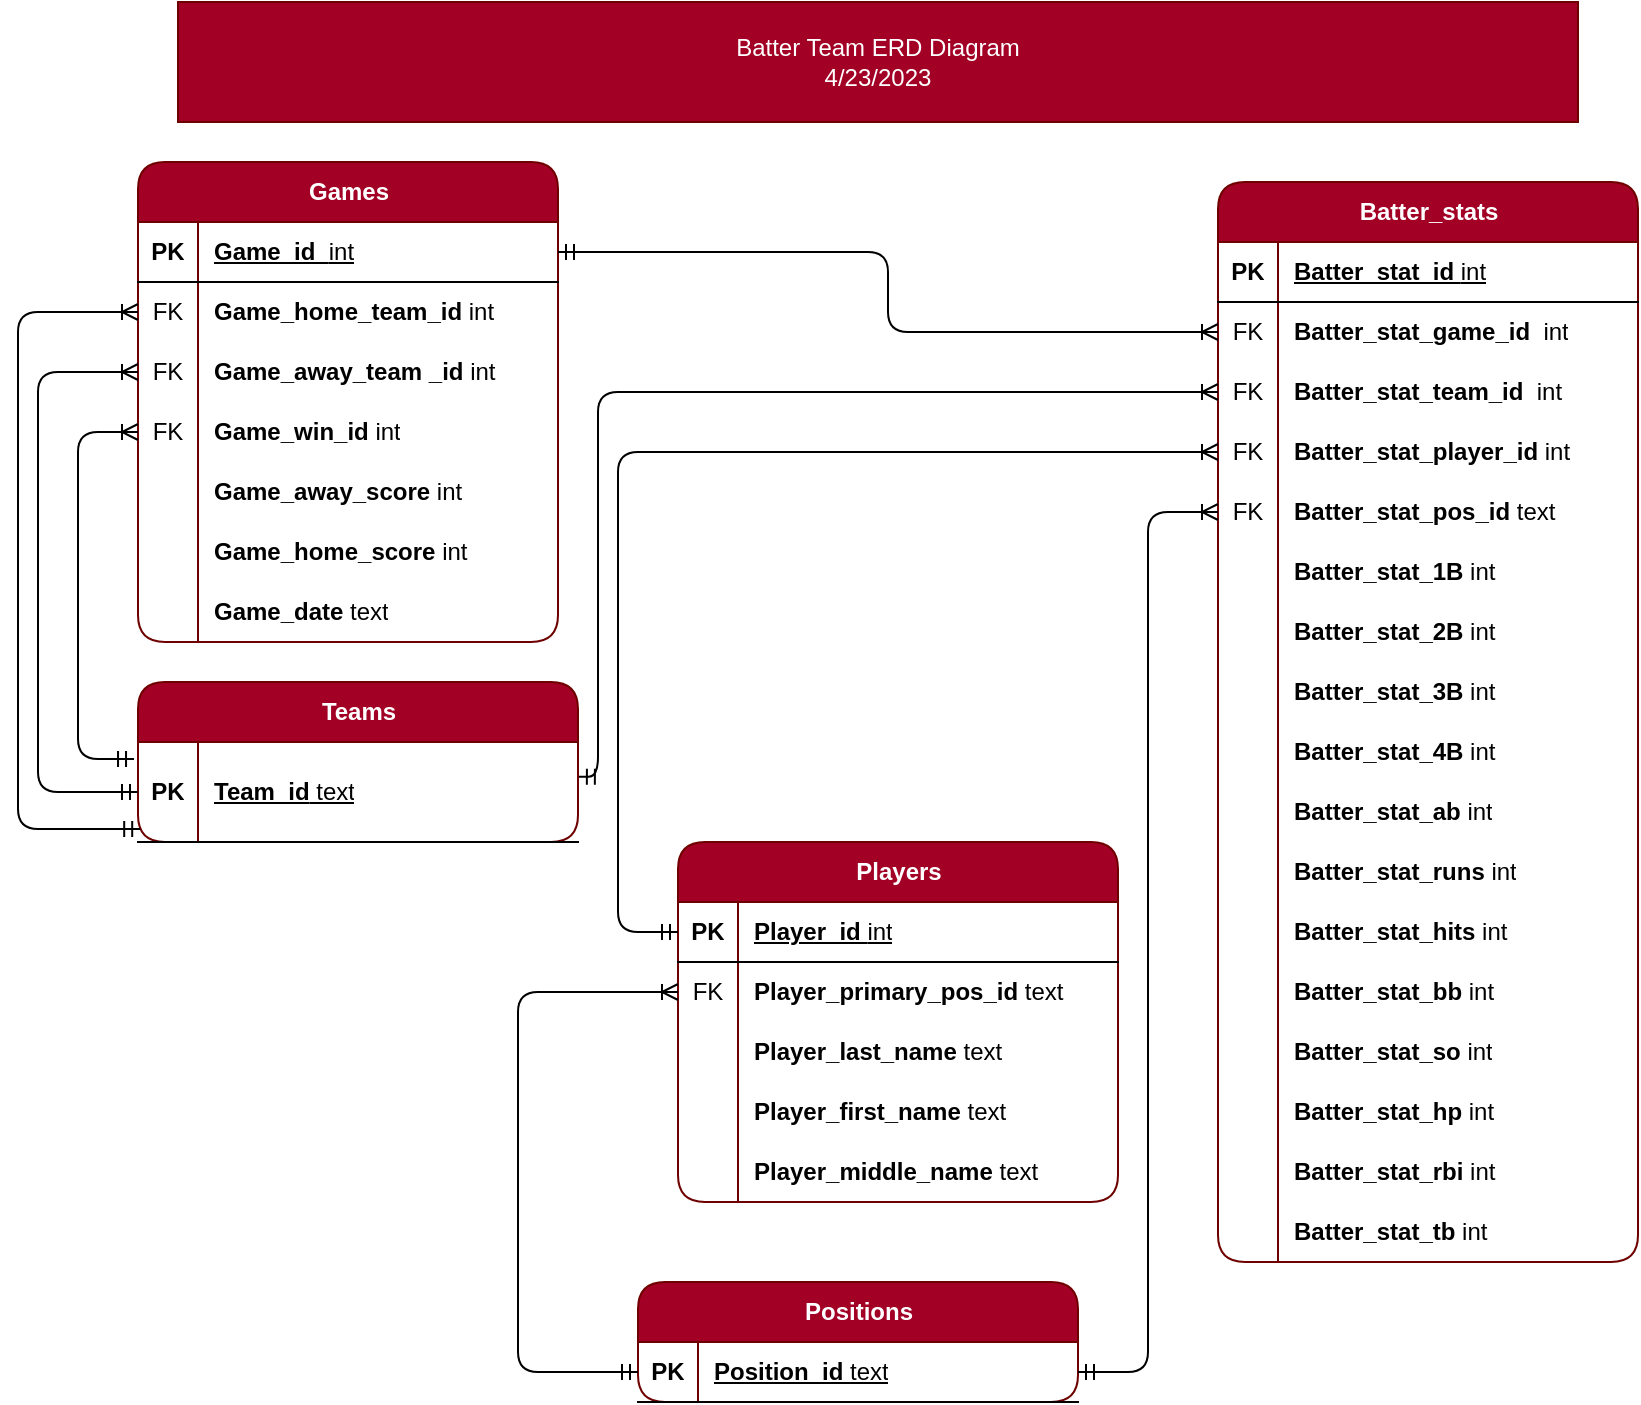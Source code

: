 <mxfile version="21.2.1" type="device">
  <diagram name="Page-1" id="YBetnNsZL2SkSEG6igmF">
    <mxGraphModel dx="2071" dy="636" grid="1" gridSize="10" guides="1" tooltips="1" connect="1" arrows="1" fold="1" page="1" pageScale="1" pageWidth="850" pageHeight="1100" math="0" shadow="0">
      <root>
        <mxCell id="0" />
        <mxCell id="1" parent="0" />
        <mxCell id="PNX1YTJU2XmcQjFtXDEF-1" value="Batter Team ERD Diagram&lt;br&gt;4/23/2023" style="rounded=0;whiteSpace=wrap;html=1;fillColor=#a20025;fontColor=#ffffff;strokeColor=#6F0000;" parent="1" vertex="1">
          <mxGeometry x="80" y="20" width="700" height="60" as="geometry" />
        </mxCell>
        <mxCell id="PNX1YTJU2XmcQjFtXDEF-2" value="Teams" style="shape=table;startSize=30;container=1;collapsible=1;childLayout=tableLayout;fixedRows=1;rowLines=0;fontStyle=1;align=center;resizeLast=1;html=1;rounded=1;fillColor=#a20025;fontColor=#ffffff;strokeColor=#6F0000;" parent="1" vertex="1">
          <mxGeometry x="60" y="360" width="220" height="80" as="geometry" />
        </mxCell>
        <mxCell id="PNX1YTJU2XmcQjFtXDEF-3" value="" style="shape=tableRow;horizontal=0;startSize=0;swimlaneHead=0;swimlaneBody=0;fillColor=none;collapsible=0;dropTarget=0;points=[[0,0.5],[1,0.5]];portConstraint=eastwest;top=0;left=0;right=0;bottom=1;" parent="PNX1YTJU2XmcQjFtXDEF-2" vertex="1">
          <mxGeometry y="30" width="220" height="50" as="geometry" />
        </mxCell>
        <mxCell id="PNX1YTJU2XmcQjFtXDEF-4" value="PK" style="shape=partialRectangle;connectable=0;fillColor=none;top=0;left=0;bottom=0;right=0;fontStyle=1;overflow=hidden;whiteSpace=wrap;html=1;" parent="PNX1YTJU2XmcQjFtXDEF-3" vertex="1">
          <mxGeometry width="30" height="50" as="geometry">
            <mxRectangle width="30" height="50" as="alternateBounds" />
          </mxGeometry>
        </mxCell>
        <mxCell id="PNX1YTJU2XmcQjFtXDEF-5" value="Team_id&lt;span style=&quot;font-weight: normal;&quot;&gt;&amp;nbsp;text&lt;/span&gt;" style="shape=partialRectangle;connectable=0;fillColor=none;top=0;left=0;bottom=0;right=0;align=left;spacingLeft=6;fontStyle=5;overflow=hidden;whiteSpace=wrap;html=1;" parent="PNX1YTJU2XmcQjFtXDEF-3" vertex="1">
          <mxGeometry x="30" width="190" height="50" as="geometry">
            <mxRectangle width="190" height="50" as="alternateBounds" />
          </mxGeometry>
        </mxCell>
        <mxCell id="PNX1YTJU2XmcQjFtXDEF-15" value="Players" style="shape=table;startSize=30;container=1;collapsible=1;childLayout=tableLayout;fixedRows=1;rowLines=0;fontStyle=1;align=center;resizeLast=1;html=1;rounded=1;fillColor=#a20025;fontColor=#ffffff;strokeColor=#6F0000;" parent="1" vertex="1">
          <mxGeometry x="330" y="440" width="220" height="180" as="geometry" />
        </mxCell>
        <mxCell id="PNX1YTJU2XmcQjFtXDEF-16" value="" style="shape=tableRow;horizontal=0;startSize=0;swimlaneHead=0;swimlaneBody=0;fillColor=none;collapsible=0;dropTarget=0;points=[[0,0.5],[1,0.5]];portConstraint=eastwest;top=0;left=0;right=0;bottom=1;" parent="PNX1YTJU2XmcQjFtXDEF-15" vertex="1">
          <mxGeometry y="30" width="220" height="30" as="geometry" />
        </mxCell>
        <mxCell id="PNX1YTJU2XmcQjFtXDEF-17" value="PK" style="shape=partialRectangle;connectable=0;fillColor=none;top=0;left=0;bottom=0;right=0;fontStyle=1;overflow=hidden;whiteSpace=wrap;html=1;" parent="PNX1YTJU2XmcQjFtXDEF-16" vertex="1">
          <mxGeometry width="30" height="30" as="geometry">
            <mxRectangle width="30" height="30" as="alternateBounds" />
          </mxGeometry>
        </mxCell>
        <mxCell id="PNX1YTJU2XmcQjFtXDEF-18" value="Player_id &lt;span style=&quot;font-weight: normal;&quot;&gt;int&lt;/span&gt;" style="shape=partialRectangle;connectable=0;fillColor=none;top=0;left=0;bottom=0;right=0;align=left;spacingLeft=6;fontStyle=5;overflow=hidden;whiteSpace=wrap;html=1;" parent="PNX1YTJU2XmcQjFtXDEF-16" vertex="1">
          <mxGeometry x="30" width="190" height="30" as="geometry">
            <mxRectangle width="190" height="30" as="alternateBounds" />
          </mxGeometry>
        </mxCell>
        <mxCell id="PNX1YTJU2XmcQjFtXDEF-41" value="" style="shape=tableRow;horizontal=0;startSize=0;swimlaneHead=0;swimlaneBody=0;fillColor=none;collapsible=0;dropTarget=0;points=[[0,0.5],[1,0.5]];portConstraint=eastwest;top=0;left=0;right=0;bottom=0;" parent="PNX1YTJU2XmcQjFtXDEF-15" vertex="1">
          <mxGeometry y="60" width="220" height="30" as="geometry" />
        </mxCell>
        <mxCell id="PNX1YTJU2XmcQjFtXDEF-42" value="FK" style="shape=partialRectangle;connectable=0;fillColor=none;top=0;left=0;bottom=0;right=0;editable=1;overflow=hidden;whiteSpace=wrap;html=1;" parent="PNX1YTJU2XmcQjFtXDEF-41" vertex="1">
          <mxGeometry width="30" height="30" as="geometry">
            <mxRectangle width="30" height="30" as="alternateBounds" />
          </mxGeometry>
        </mxCell>
        <mxCell id="PNX1YTJU2XmcQjFtXDEF-43" value="&lt;b style=&quot;border-color: var(--border-color);&quot;&gt;Player_primary_pos_id&amp;nbsp;&lt;/b&gt;text" style="shape=partialRectangle;connectable=0;fillColor=none;top=0;left=0;bottom=0;right=0;align=left;spacingLeft=6;overflow=hidden;whiteSpace=wrap;html=1;" parent="PNX1YTJU2XmcQjFtXDEF-41" vertex="1">
          <mxGeometry x="30" width="190" height="30" as="geometry">
            <mxRectangle width="190" height="30" as="alternateBounds" />
          </mxGeometry>
        </mxCell>
        <mxCell id="PNX1YTJU2XmcQjFtXDEF-22" value="" style="shape=tableRow;horizontal=0;startSize=0;swimlaneHead=0;swimlaneBody=0;fillColor=none;collapsible=0;dropTarget=0;points=[[0,0.5],[1,0.5]];portConstraint=eastwest;top=0;left=0;right=0;bottom=0;" parent="PNX1YTJU2XmcQjFtXDEF-15" vertex="1">
          <mxGeometry y="90" width="220" height="30" as="geometry" />
        </mxCell>
        <mxCell id="PNX1YTJU2XmcQjFtXDEF-23" value="" style="shape=partialRectangle;connectable=0;fillColor=none;top=0;left=0;bottom=0;right=0;editable=1;overflow=hidden;whiteSpace=wrap;html=1;" parent="PNX1YTJU2XmcQjFtXDEF-22" vertex="1">
          <mxGeometry width="30" height="30" as="geometry">
            <mxRectangle width="30" height="30" as="alternateBounds" />
          </mxGeometry>
        </mxCell>
        <mxCell id="PNX1YTJU2XmcQjFtXDEF-24" value="&lt;b&gt;Player_last_name &lt;/b&gt;text" style="shape=partialRectangle;connectable=0;fillColor=none;top=0;left=0;bottom=0;right=0;align=left;spacingLeft=6;overflow=hidden;whiteSpace=wrap;html=1;" parent="PNX1YTJU2XmcQjFtXDEF-22" vertex="1">
          <mxGeometry x="30" width="190" height="30" as="geometry">
            <mxRectangle width="190" height="30" as="alternateBounds" />
          </mxGeometry>
        </mxCell>
        <mxCell id="BbHgnoTqmsHuFv-Z0dQD-5" value="" style="shape=tableRow;horizontal=0;startSize=0;swimlaneHead=0;swimlaneBody=0;fillColor=none;collapsible=0;dropTarget=0;points=[[0,0.5],[1,0.5]];portConstraint=eastwest;top=0;left=0;right=0;bottom=0;" vertex="1" parent="PNX1YTJU2XmcQjFtXDEF-15">
          <mxGeometry y="120" width="220" height="30" as="geometry" />
        </mxCell>
        <mxCell id="BbHgnoTqmsHuFv-Z0dQD-6" value="" style="shape=partialRectangle;connectable=0;fillColor=none;top=0;left=0;bottom=0;right=0;editable=1;overflow=hidden;whiteSpace=wrap;html=1;" vertex="1" parent="BbHgnoTqmsHuFv-Z0dQD-5">
          <mxGeometry width="30" height="30" as="geometry">
            <mxRectangle width="30" height="30" as="alternateBounds" />
          </mxGeometry>
        </mxCell>
        <mxCell id="BbHgnoTqmsHuFv-Z0dQD-7" value="&lt;b&gt;Player_first_name&amp;nbsp;&lt;/b&gt;text" style="shape=partialRectangle;connectable=0;fillColor=none;top=0;left=0;bottom=0;right=0;align=left;spacingLeft=6;overflow=hidden;whiteSpace=wrap;html=1;" vertex="1" parent="BbHgnoTqmsHuFv-Z0dQD-5">
          <mxGeometry x="30" width="190" height="30" as="geometry">
            <mxRectangle width="190" height="30" as="alternateBounds" />
          </mxGeometry>
        </mxCell>
        <mxCell id="PNX1YTJU2XmcQjFtXDEF-25" value="" style="shape=tableRow;horizontal=0;startSize=0;swimlaneHead=0;swimlaneBody=0;fillColor=none;collapsible=0;dropTarget=0;points=[[0,0.5],[1,0.5]];portConstraint=eastwest;top=0;left=0;right=0;bottom=0;" parent="PNX1YTJU2XmcQjFtXDEF-15" vertex="1">
          <mxGeometry y="150" width="220" height="30" as="geometry" />
        </mxCell>
        <mxCell id="PNX1YTJU2XmcQjFtXDEF-26" value="" style="shape=partialRectangle;connectable=0;fillColor=none;top=0;left=0;bottom=0;right=0;editable=1;overflow=hidden;whiteSpace=wrap;html=1;" parent="PNX1YTJU2XmcQjFtXDEF-25" vertex="1">
          <mxGeometry width="30" height="30" as="geometry">
            <mxRectangle width="30" height="30" as="alternateBounds" />
          </mxGeometry>
        </mxCell>
        <mxCell id="PNX1YTJU2XmcQjFtXDEF-27" value="&lt;b&gt;Player_middle_name&amp;nbsp;&lt;/b&gt;text" style="shape=partialRectangle;connectable=0;fillColor=none;top=0;left=0;bottom=0;right=0;align=left;spacingLeft=6;overflow=hidden;whiteSpace=wrap;html=1;" parent="PNX1YTJU2XmcQjFtXDEF-25" vertex="1">
          <mxGeometry x="30" width="190" height="30" as="geometry">
            <mxRectangle width="190" height="30" as="alternateBounds" />
          </mxGeometry>
        </mxCell>
        <mxCell id="PNX1YTJU2XmcQjFtXDEF-28" value="Positions" style="shape=table;startSize=30;container=1;collapsible=1;childLayout=tableLayout;fixedRows=1;rowLines=0;fontStyle=1;align=center;resizeLast=1;html=1;fillColor=#a20025;fontColor=#ffffff;strokeColor=#6F0000;rounded=1;" parent="1" vertex="1">
          <mxGeometry x="310" y="660" width="220" height="60" as="geometry" />
        </mxCell>
        <mxCell id="PNX1YTJU2XmcQjFtXDEF-29" value="" style="shape=tableRow;horizontal=0;startSize=0;swimlaneHead=0;swimlaneBody=0;fillColor=none;collapsible=0;dropTarget=0;points=[[0,0.5],[1,0.5]];portConstraint=eastwest;top=0;left=0;right=0;bottom=1;" parent="PNX1YTJU2XmcQjFtXDEF-28" vertex="1">
          <mxGeometry y="30" width="220" height="30" as="geometry" />
        </mxCell>
        <mxCell id="PNX1YTJU2XmcQjFtXDEF-30" value="PK" style="shape=partialRectangle;connectable=0;fillColor=none;top=0;left=0;bottom=0;right=0;fontStyle=1;overflow=hidden;whiteSpace=wrap;html=1;" parent="PNX1YTJU2XmcQjFtXDEF-29" vertex="1">
          <mxGeometry width="30" height="30" as="geometry">
            <mxRectangle width="30" height="30" as="alternateBounds" />
          </mxGeometry>
        </mxCell>
        <mxCell id="PNX1YTJU2XmcQjFtXDEF-31" value="Position_id &lt;span style=&quot;font-weight: 400;&quot;&gt;text&lt;/span&gt;" style="shape=partialRectangle;connectable=0;fillColor=none;top=0;left=0;bottom=0;right=0;align=left;spacingLeft=6;fontStyle=5;overflow=hidden;whiteSpace=wrap;html=1;" parent="PNX1YTJU2XmcQjFtXDEF-29" vertex="1">
          <mxGeometry x="30" width="190" height="30" as="geometry">
            <mxRectangle width="190" height="30" as="alternateBounds" />
          </mxGeometry>
        </mxCell>
        <mxCell id="PNX1YTJU2XmcQjFtXDEF-45" value="" style="edgeStyle=orthogonalEdgeStyle;fontSize=12;html=1;endArrow=ERoneToMany;startArrow=ERmandOne;rounded=1;exitX=0;exitY=0.5;exitDx=0;exitDy=0;entryX=0;entryY=0.5;entryDx=0;entryDy=0;" parent="1" source="PNX1YTJU2XmcQjFtXDEF-29" target="PNX1YTJU2XmcQjFtXDEF-41" edge="1">
          <mxGeometry width="100" height="100" relative="1" as="geometry">
            <mxPoint x="360" y="290" as="sourcePoint" />
            <mxPoint x="460" y="190" as="targetPoint" />
            <Array as="points">
              <mxPoint x="250" y="705" />
              <mxPoint x="250" y="515" />
            </Array>
          </mxGeometry>
        </mxCell>
        <mxCell id="PNX1YTJU2XmcQjFtXDEF-46" value="Games" style="shape=table;startSize=30;container=1;collapsible=1;childLayout=tableLayout;fixedRows=1;rowLines=0;fontStyle=1;align=center;resizeLast=1;html=1;rounded=1;fillColor=#a20025;fontColor=#ffffff;strokeColor=#6F0000;" parent="1" vertex="1">
          <mxGeometry x="60" y="100" width="210" height="240" as="geometry" />
        </mxCell>
        <mxCell id="PNX1YTJU2XmcQjFtXDEF-47" value="" style="shape=tableRow;horizontal=0;startSize=0;swimlaneHead=0;swimlaneBody=0;fillColor=none;collapsible=0;dropTarget=0;points=[[0,0.5],[1,0.5]];portConstraint=eastwest;top=0;left=0;right=0;bottom=1;" parent="PNX1YTJU2XmcQjFtXDEF-46" vertex="1">
          <mxGeometry y="30" width="210" height="30" as="geometry" />
        </mxCell>
        <mxCell id="PNX1YTJU2XmcQjFtXDEF-48" value="PK" style="shape=partialRectangle;connectable=0;fillColor=none;top=0;left=0;bottom=0;right=0;fontStyle=1;overflow=hidden;whiteSpace=wrap;html=1;" parent="PNX1YTJU2XmcQjFtXDEF-47" vertex="1">
          <mxGeometry width="30" height="30" as="geometry">
            <mxRectangle width="30" height="30" as="alternateBounds" />
          </mxGeometry>
        </mxCell>
        <mxCell id="PNX1YTJU2XmcQjFtXDEF-49" value="Game_id&amp;nbsp; &lt;span style=&quot;font-weight: normal;&quot;&gt;int&lt;/span&gt;" style="shape=partialRectangle;connectable=0;fillColor=none;top=0;left=0;bottom=0;right=0;align=left;spacingLeft=6;fontStyle=5;overflow=hidden;whiteSpace=wrap;html=1;" parent="PNX1YTJU2XmcQjFtXDEF-47" vertex="1">
          <mxGeometry x="30" width="180" height="30" as="geometry">
            <mxRectangle width="180" height="30" as="alternateBounds" />
          </mxGeometry>
        </mxCell>
        <mxCell id="PNX1YTJU2XmcQjFtXDEF-53" value="" style="shape=tableRow;horizontal=0;startSize=0;swimlaneHead=0;swimlaneBody=0;fillColor=none;collapsible=0;dropTarget=0;points=[[0,0.5],[1,0.5]];portConstraint=eastwest;top=0;left=0;right=0;bottom=0;" parent="PNX1YTJU2XmcQjFtXDEF-46" vertex="1">
          <mxGeometry y="60" width="210" height="30" as="geometry" />
        </mxCell>
        <mxCell id="PNX1YTJU2XmcQjFtXDEF-54" value="FK" style="shape=partialRectangle;connectable=0;fillColor=none;top=0;left=0;bottom=0;right=0;editable=1;overflow=hidden;whiteSpace=wrap;html=1;" parent="PNX1YTJU2XmcQjFtXDEF-53" vertex="1">
          <mxGeometry width="30" height="30" as="geometry">
            <mxRectangle width="30" height="30" as="alternateBounds" />
          </mxGeometry>
        </mxCell>
        <mxCell id="PNX1YTJU2XmcQjFtXDEF-55" value="&lt;b style=&quot;border-color: var(--border-color);&quot;&gt;Game_home_team_id &lt;/b&gt;&lt;span style=&quot;border-color: var(--border-color);&quot;&gt;int&lt;/span&gt;" style="shape=partialRectangle;connectable=0;fillColor=none;top=0;left=0;bottom=0;right=0;align=left;spacingLeft=6;overflow=hidden;whiteSpace=wrap;html=1;" parent="PNX1YTJU2XmcQjFtXDEF-53" vertex="1">
          <mxGeometry x="30" width="180" height="30" as="geometry">
            <mxRectangle width="180" height="30" as="alternateBounds" />
          </mxGeometry>
        </mxCell>
        <mxCell id="PNX1YTJU2XmcQjFtXDEF-56" value="" style="shape=tableRow;horizontal=0;startSize=0;swimlaneHead=0;swimlaneBody=0;fillColor=none;collapsible=0;dropTarget=0;points=[[0,0.5],[1,0.5]];portConstraint=eastwest;top=0;left=0;right=0;bottom=0;" parent="PNX1YTJU2XmcQjFtXDEF-46" vertex="1">
          <mxGeometry y="90" width="210" height="30" as="geometry" />
        </mxCell>
        <mxCell id="PNX1YTJU2XmcQjFtXDEF-57" value="FK" style="shape=partialRectangle;connectable=0;fillColor=none;top=0;left=0;bottom=0;right=0;editable=1;overflow=hidden;whiteSpace=wrap;html=1;" parent="PNX1YTJU2XmcQjFtXDEF-56" vertex="1">
          <mxGeometry width="30" height="30" as="geometry">
            <mxRectangle width="30" height="30" as="alternateBounds" />
          </mxGeometry>
        </mxCell>
        <mxCell id="PNX1YTJU2XmcQjFtXDEF-58" value="&lt;b style=&quot;border-color: var(--border-color);&quot;&gt;Game_away_team _id &lt;/b&gt;&lt;span style=&quot;border-color: var(--border-color);&quot;&gt;int&lt;/span&gt;" style="shape=partialRectangle;connectable=0;fillColor=none;top=0;left=0;bottom=0;right=0;align=left;spacingLeft=6;overflow=hidden;whiteSpace=wrap;html=1;" parent="PNX1YTJU2XmcQjFtXDEF-56" vertex="1">
          <mxGeometry x="30" width="180" height="30" as="geometry">
            <mxRectangle width="180" height="30" as="alternateBounds" />
          </mxGeometry>
        </mxCell>
        <mxCell id="PNX1YTJU2XmcQjFtXDEF-59" value="" style="shape=tableRow;horizontal=0;startSize=0;swimlaneHead=0;swimlaneBody=0;fillColor=none;collapsible=0;dropTarget=0;points=[[0,0.5],[1,0.5]];portConstraint=eastwest;top=0;left=0;right=0;bottom=0;" parent="PNX1YTJU2XmcQjFtXDEF-46" vertex="1">
          <mxGeometry y="120" width="210" height="30" as="geometry" />
        </mxCell>
        <mxCell id="PNX1YTJU2XmcQjFtXDEF-60" value="FK" style="shape=partialRectangle;connectable=0;fillColor=none;top=0;left=0;bottom=0;right=0;editable=1;overflow=hidden;whiteSpace=wrap;html=1;" parent="PNX1YTJU2XmcQjFtXDEF-59" vertex="1">
          <mxGeometry width="30" height="30" as="geometry">
            <mxRectangle width="30" height="30" as="alternateBounds" />
          </mxGeometry>
        </mxCell>
        <mxCell id="PNX1YTJU2XmcQjFtXDEF-61" value="&lt;b&gt;Game_win_id &lt;/b&gt;int" style="shape=partialRectangle;connectable=0;fillColor=none;top=0;left=0;bottom=0;right=0;align=left;spacingLeft=6;overflow=hidden;whiteSpace=wrap;html=1;" parent="PNX1YTJU2XmcQjFtXDEF-59" vertex="1">
          <mxGeometry x="30" width="180" height="30" as="geometry">
            <mxRectangle width="180" height="30" as="alternateBounds" />
          </mxGeometry>
        </mxCell>
        <mxCell id="PNX1YTJU2XmcQjFtXDEF-62" value="" style="shape=tableRow;horizontal=0;startSize=0;swimlaneHead=0;swimlaneBody=0;fillColor=none;collapsible=0;dropTarget=0;points=[[0,0.5],[1,0.5]];portConstraint=eastwest;top=0;left=0;right=0;bottom=0;" parent="PNX1YTJU2XmcQjFtXDEF-46" vertex="1">
          <mxGeometry y="150" width="210" height="30" as="geometry" />
        </mxCell>
        <mxCell id="PNX1YTJU2XmcQjFtXDEF-63" value="" style="shape=partialRectangle;connectable=0;fillColor=none;top=0;left=0;bottom=0;right=0;editable=1;overflow=hidden;whiteSpace=wrap;html=1;" parent="PNX1YTJU2XmcQjFtXDEF-62" vertex="1">
          <mxGeometry width="30" height="30" as="geometry">
            <mxRectangle width="30" height="30" as="alternateBounds" />
          </mxGeometry>
        </mxCell>
        <mxCell id="PNX1YTJU2XmcQjFtXDEF-64" value="&lt;b style=&quot;border-color: var(--border-color);&quot;&gt;Game_away_score&amp;nbsp;&lt;/b&gt;&lt;span style=&quot;border-color: var(--border-color);&quot;&gt;int&lt;/span&gt;" style="shape=partialRectangle;connectable=0;fillColor=none;top=0;left=0;bottom=0;right=0;align=left;spacingLeft=6;overflow=hidden;whiteSpace=wrap;html=1;" parent="PNX1YTJU2XmcQjFtXDEF-62" vertex="1">
          <mxGeometry x="30" width="180" height="30" as="geometry">
            <mxRectangle width="180" height="30" as="alternateBounds" />
          </mxGeometry>
        </mxCell>
        <mxCell id="PNX1YTJU2XmcQjFtXDEF-65" value="" style="shape=tableRow;horizontal=0;startSize=0;swimlaneHead=0;swimlaneBody=0;fillColor=none;collapsible=0;dropTarget=0;points=[[0,0.5],[1,0.5]];portConstraint=eastwest;top=0;left=0;right=0;bottom=0;" parent="PNX1YTJU2XmcQjFtXDEF-46" vertex="1">
          <mxGeometry y="180" width="210" height="30" as="geometry" />
        </mxCell>
        <mxCell id="PNX1YTJU2XmcQjFtXDEF-66" value="" style="shape=partialRectangle;connectable=0;fillColor=none;top=0;left=0;bottom=0;right=0;editable=1;overflow=hidden;whiteSpace=wrap;html=1;" parent="PNX1YTJU2XmcQjFtXDEF-65" vertex="1">
          <mxGeometry width="30" height="30" as="geometry">
            <mxRectangle width="30" height="30" as="alternateBounds" />
          </mxGeometry>
        </mxCell>
        <mxCell id="PNX1YTJU2XmcQjFtXDEF-67" value="&lt;b style=&quot;border-color: var(--border-color);&quot;&gt;Game_home_score&amp;nbsp;&lt;/b&gt;&lt;span style=&quot;border-color: var(--border-color);&quot;&gt;int&lt;/span&gt;" style="shape=partialRectangle;connectable=0;fillColor=none;top=0;left=0;bottom=0;right=0;align=left;spacingLeft=6;overflow=hidden;whiteSpace=wrap;html=1;" parent="PNX1YTJU2XmcQjFtXDEF-65" vertex="1">
          <mxGeometry x="30" width="180" height="30" as="geometry">
            <mxRectangle width="180" height="30" as="alternateBounds" />
          </mxGeometry>
        </mxCell>
        <mxCell id="PNX1YTJU2XmcQjFtXDEF-68" value="" style="shape=tableRow;horizontal=0;startSize=0;swimlaneHead=0;swimlaneBody=0;fillColor=none;collapsible=0;dropTarget=0;points=[[0,0.5],[1,0.5]];portConstraint=eastwest;top=0;left=0;right=0;bottom=0;" parent="PNX1YTJU2XmcQjFtXDEF-46" vertex="1">
          <mxGeometry y="210" width="210" height="30" as="geometry" />
        </mxCell>
        <mxCell id="PNX1YTJU2XmcQjFtXDEF-69" value="" style="shape=partialRectangle;connectable=0;fillColor=none;top=0;left=0;bottom=0;right=0;editable=1;overflow=hidden;whiteSpace=wrap;html=1;" parent="PNX1YTJU2XmcQjFtXDEF-68" vertex="1">
          <mxGeometry width="30" height="30" as="geometry">
            <mxRectangle width="30" height="30" as="alternateBounds" />
          </mxGeometry>
        </mxCell>
        <mxCell id="PNX1YTJU2XmcQjFtXDEF-70" value="&lt;b style=&quot;border-color: var(--border-color);&quot;&gt;Game_date &lt;/b&gt;&lt;span style=&quot;border-color: var(--border-color);&quot;&gt;text&lt;/span&gt;" style="shape=partialRectangle;connectable=0;fillColor=none;top=0;left=0;bottom=0;right=0;align=left;spacingLeft=6;overflow=hidden;whiteSpace=wrap;html=1;" parent="PNX1YTJU2XmcQjFtXDEF-68" vertex="1">
          <mxGeometry x="30" width="180" height="30" as="geometry">
            <mxRectangle width="180" height="30" as="alternateBounds" />
          </mxGeometry>
        </mxCell>
        <mxCell id="PNX1YTJU2XmcQjFtXDEF-71" value="" style="edgeStyle=elbowEdgeStyle;fontSize=12;html=1;endArrow=ERoneToMany;startArrow=ERmandOne;rounded=1;exitX=0.005;exitY=0.87;exitDx=0;exitDy=0;exitPerimeter=0;entryX=0;entryY=0.5;entryDx=0;entryDy=0;" parent="1" source="PNX1YTJU2XmcQjFtXDEF-3" target="PNX1YTJU2XmcQjFtXDEF-53" edge="1">
          <mxGeometry width="100" height="100" relative="1" as="geometry">
            <mxPoint x="360" y="290" as="sourcePoint" />
            <mxPoint x="460" y="190" as="targetPoint" />
            <Array as="points">
              <mxPoint y="290" />
            </Array>
          </mxGeometry>
        </mxCell>
        <mxCell id="PNX1YTJU2XmcQjFtXDEF-73" value="" style="edgeStyle=orthogonalEdgeStyle;fontSize=12;html=1;endArrow=ERoneToMany;startArrow=ERmandOne;rounded=1;exitX=0;exitY=0.5;exitDx=0;exitDy=0;entryX=0;entryY=0.5;entryDx=0;entryDy=0;" parent="1" source="PNX1YTJU2XmcQjFtXDEF-3" target="PNX1YTJU2XmcQjFtXDEF-56" edge="1">
          <mxGeometry width="100" height="100" relative="1" as="geometry">
            <mxPoint x="220" y="390" as="sourcePoint" />
            <mxPoint x="320" y="290" as="targetPoint" />
            <Array as="points">
              <mxPoint x="10" y="415" />
              <mxPoint x="10" y="205" />
            </Array>
          </mxGeometry>
        </mxCell>
        <mxCell id="PNX1YTJU2XmcQjFtXDEF-74" value="" style="edgeStyle=orthogonalEdgeStyle;fontSize=12;html=1;endArrow=ERoneToMany;startArrow=ERmandOne;rounded=1;exitX=-0.009;exitY=0.17;exitDx=0;exitDy=0;exitPerimeter=0;entryX=0;entryY=0.5;entryDx=0;entryDy=0;" parent="1" source="PNX1YTJU2XmcQjFtXDEF-3" target="PNX1YTJU2XmcQjFtXDEF-59" edge="1">
          <mxGeometry width="100" height="100" relative="1" as="geometry">
            <mxPoint x="220" y="290" as="sourcePoint" />
            <mxPoint x="320" y="190" as="targetPoint" />
            <Array as="points">
              <mxPoint x="30" y="399" />
              <mxPoint x="30" y="235" />
            </Array>
          </mxGeometry>
        </mxCell>
        <mxCell id="PNX1YTJU2XmcQjFtXDEF-75" value="Batter_stats" style="shape=table;startSize=30;container=1;collapsible=1;childLayout=tableLayout;fixedRows=1;rowLines=0;fontStyle=1;align=center;resizeLast=1;html=1;rounded=1;fillColor=#a20025;fontColor=#ffffff;strokeColor=#6F0000;" parent="1" vertex="1">
          <mxGeometry x="600" y="110" width="210" height="540" as="geometry" />
        </mxCell>
        <mxCell id="PNX1YTJU2XmcQjFtXDEF-76" value="" style="shape=tableRow;horizontal=0;startSize=0;swimlaneHead=0;swimlaneBody=0;fillColor=none;collapsible=0;dropTarget=0;points=[[0,0.5],[1,0.5]];portConstraint=eastwest;top=0;left=0;right=0;bottom=1;" parent="PNX1YTJU2XmcQjFtXDEF-75" vertex="1">
          <mxGeometry y="30" width="210" height="30" as="geometry" />
        </mxCell>
        <mxCell id="PNX1YTJU2XmcQjFtXDEF-77" value="PK" style="shape=partialRectangle;connectable=0;fillColor=none;top=0;left=0;bottom=0;right=0;fontStyle=1;overflow=hidden;whiteSpace=wrap;html=1;" parent="PNX1YTJU2XmcQjFtXDEF-76" vertex="1">
          <mxGeometry width="30" height="30" as="geometry">
            <mxRectangle width="30" height="30" as="alternateBounds" />
          </mxGeometry>
        </mxCell>
        <mxCell id="PNX1YTJU2XmcQjFtXDEF-78" value="Batter_stat_id &lt;span style=&quot;font-weight: normal;&quot;&gt;int&lt;/span&gt;" style="shape=partialRectangle;connectable=0;fillColor=none;top=0;left=0;bottom=0;right=0;align=left;spacingLeft=6;fontStyle=5;overflow=hidden;whiteSpace=wrap;html=1;" parent="PNX1YTJU2XmcQjFtXDEF-76" vertex="1">
          <mxGeometry x="30" width="180" height="30" as="geometry">
            <mxRectangle width="180" height="30" as="alternateBounds" />
          </mxGeometry>
        </mxCell>
        <mxCell id="PNX1YTJU2XmcQjFtXDEF-79" value="" style="shape=tableRow;horizontal=0;startSize=0;swimlaneHead=0;swimlaneBody=0;fillColor=none;collapsible=0;dropTarget=0;points=[[0,0.5],[1,0.5]];portConstraint=eastwest;top=0;left=0;right=0;bottom=0;" parent="PNX1YTJU2XmcQjFtXDEF-75" vertex="1">
          <mxGeometry y="60" width="210" height="30" as="geometry" />
        </mxCell>
        <mxCell id="PNX1YTJU2XmcQjFtXDEF-80" value="FK" style="shape=partialRectangle;connectable=0;fillColor=none;top=0;left=0;bottom=0;right=0;editable=1;overflow=hidden;whiteSpace=wrap;html=1;" parent="PNX1YTJU2XmcQjFtXDEF-79" vertex="1">
          <mxGeometry width="30" height="30" as="geometry">
            <mxRectangle width="30" height="30" as="alternateBounds" />
          </mxGeometry>
        </mxCell>
        <mxCell id="PNX1YTJU2XmcQjFtXDEF-81" value="&lt;b&gt;Batter_stat_game_id&amp;nbsp; &lt;/b&gt;int" style="shape=partialRectangle;connectable=0;fillColor=none;top=0;left=0;bottom=0;right=0;align=left;spacingLeft=6;overflow=hidden;whiteSpace=wrap;html=1;" parent="PNX1YTJU2XmcQjFtXDEF-79" vertex="1">
          <mxGeometry x="30" width="180" height="30" as="geometry">
            <mxRectangle width="180" height="30" as="alternateBounds" />
          </mxGeometry>
        </mxCell>
        <mxCell id="BbHgnoTqmsHuFv-Z0dQD-1" value="" style="shape=tableRow;horizontal=0;startSize=0;swimlaneHead=0;swimlaneBody=0;fillColor=none;collapsible=0;dropTarget=0;points=[[0,0.5],[1,0.5]];portConstraint=eastwest;top=0;left=0;right=0;bottom=0;" vertex="1" parent="PNX1YTJU2XmcQjFtXDEF-75">
          <mxGeometry y="90" width="210" height="30" as="geometry" />
        </mxCell>
        <mxCell id="BbHgnoTqmsHuFv-Z0dQD-2" value="FK" style="shape=partialRectangle;connectable=0;fillColor=none;top=0;left=0;bottom=0;right=0;editable=1;overflow=hidden;whiteSpace=wrap;html=1;" vertex="1" parent="BbHgnoTqmsHuFv-Z0dQD-1">
          <mxGeometry width="30" height="30" as="geometry">
            <mxRectangle width="30" height="30" as="alternateBounds" />
          </mxGeometry>
        </mxCell>
        <mxCell id="BbHgnoTqmsHuFv-Z0dQD-3" value="&lt;b&gt;Batter_stat_team_id&amp;nbsp; &lt;/b&gt;int" style="shape=partialRectangle;connectable=0;fillColor=none;top=0;left=0;bottom=0;right=0;align=left;spacingLeft=6;overflow=hidden;whiteSpace=wrap;html=1;" vertex="1" parent="BbHgnoTqmsHuFv-Z0dQD-1">
          <mxGeometry x="30" width="180" height="30" as="geometry">
            <mxRectangle width="180" height="30" as="alternateBounds" />
          </mxGeometry>
        </mxCell>
        <mxCell id="PNX1YTJU2XmcQjFtXDEF-97" value="" style="shape=tableRow;horizontal=0;startSize=0;swimlaneHead=0;swimlaneBody=0;fillColor=none;collapsible=0;dropTarget=0;points=[[0,0.5],[1,0.5]];portConstraint=eastwest;top=0;left=0;right=0;bottom=0;" parent="PNX1YTJU2XmcQjFtXDEF-75" vertex="1">
          <mxGeometry y="120" width="210" height="30" as="geometry" />
        </mxCell>
        <mxCell id="PNX1YTJU2XmcQjFtXDEF-98" value="FK" style="shape=partialRectangle;connectable=0;fillColor=none;top=0;left=0;bottom=0;right=0;editable=1;overflow=hidden;whiteSpace=wrap;html=1;align=center;" parent="PNX1YTJU2XmcQjFtXDEF-97" vertex="1">
          <mxGeometry width="30" height="30" as="geometry">
            <mxRectangle width="30" height="30" as="alternateBounds" />
          </mxGeometry>
        </mxCell>
        <mxCell id="PNX1YTJU2XmcQjFtXDEF-99" value="&lt;b style=&quot;border-color: var(--border-color);&quot;&gt;Batter_stat_player_id &lt;/b&gt;&lt;span style=&quot;border-color: var(--border-color);&quot;&gt;int&lt;/span&gt;" style="shape=partialRectangle;connectable=0;fillColor=none;top=0;left=0;bottom=0;right=0;align=left;spacingLeft=6;overflow=hidden;whiteSpace=wrap;html=1;" parent="PNX1YTJU2XmcQjFtXDEF-97" vertex="1">
          <mxGeometry x="30" width="180" height="30" as="geometry">
            <mxRectangle width="180" height="30" as="alternateBounds" />
          </mxGeometry>
        </mxCell>
        <mxCell id="PNX1YTJU2XmcQjFtXDEF-82" value="" style="shape=tableRow;horizontal=0;startSize=0;swimlaneHead=0;swimlaneBody=0;fillColor=none;collapsible=0;dropTarget=0;points=[[0,0.5],[1,0.5]];portConstraint=eastwest;top=0;left=0;right=0;bottom=0;" parent="PNX1YTJU2XmcQjFtXDEF-75" vertex="1">
          <mxGeometry y="150" width="210" height="30" as="geometry" />
        </mxCell>
        <mxCell id="PNX1YTJU2XmcQjFtXDEF-83" value="FK" style="shape=partialRectangle;connectable=0;fillColor=none;top=0;left=0;bottom=0;right=0;editable=1;overflow=hidden;whiteSpace=wrap;html=1;align=center;" parent="PNX1YTJU2XmcQjFtXDEF-82" vertex="1">
          <mxGeometry width="30" height="30" as="geometry">
            <mxRectangle width="30" height="30" as="alternateBounds" />
          </mxGeometry>
        </mxCell>
        <mxCell id="PNX1YTJU2XmcQjFtXDEF-84" value="&lt;b style=&quot;border-color: var(--border-color);&quot;&gt;Batter_stat_pos_id &lt;/b&gt;&lt;span style=&quot;border-color: var(--border-color);&quot;&gt;text&lt;/span&gt;" style="shape=partialRectangle;connectable=0;fillColor=none;top=0;left=0;bottom=0;right=0;align=left;spacingLeft=6;overflow=hidden;whiteSpace=wrap;html=1;" parent="PNX1YTJU2XmcQjFtXDEF-82" vertex="1">
          <mxGeometry x="30" width="180" height="30" as="geometry">
            <mxRectangle width="180" height="30" as="alternateBounds" />
          </mxGeometry>
        </mxCell>
        <mxCell id="PNX1YTJU2XmcQjFtXDEF-88" value="" style="shape=tableRow;horizontal=0;startSize=0;swimlaneHead=0;swimlaneBody=0;fillColor=none;collapsible=0;dropTarget=0;points=[[0,0.5],[1,0.5]];portConstraint=eastwest;top=0;left=0;right=0;bottom=0;" parent="PNX1YTJU2XmcQjFtXDEF-75" vertex="1">
          <mxGeometry y="180" width="210" height="30" as="geometry" />
        </mxCell>
        <mxCell id="PNX1YTJU2XmcQjFtXDEF-89" value="" style="shape=partialRectangle;connectable=0;fillColor=none;top=0;left=0;bottom=0;right=0;editable=1;overflow=hidden;whiteSpace=wrap;html=1;" parent="PNX1YTJU2XmcQjFtXDEF-88" vertex="1">
          <mxGeometry width="30" height="30" as="geometry">
            <mxRectangle width="30" height="30" as="alternateBounds" />
          </mxGeometry>
        </mxCell>
        <mxCell id="PNX1YTJU2XmcQjFtXDEF-90" value="&lt;b style=&quot;border-color: var(--border-color);&quot;&gt;Batter_stat_1B&amp;nbsp;&lt;/b&gt;&lt;span style=&quot;border-color: var(--border-color);&quot;&gt;int&lt;/span&gt;" style="shape=partialRectangle;connectable=0;fillColor=none;top=0;left=0;bottom=0;right=0;align=left;spacingLeft=6;overflow=hidden;whiteSpace=wrap;html=1;" parent="PNX1YTJU2XmcQjFtXDEF-88" vertex="1">
          <mxGeometry x="30" width="180" height="30" as="geometry">
            <mxRectangle width="180" height="30" as="alternateBounds" />
          </mxGeometry>
        </mxCell>
        <mxCell id="PNX1YTJU2XmcQjFtXDEF-91" value="" style="shape=tableRow;horizontal=0;startSize=0;swimlaneHead=0;swimlaneBody=0;fillColor=none;collapsible=0;dropTarget=0;points=[[0,0.5],[1,0.5]];portConstraint=eastwest;top=0;left=0;right=0;bottom=0;" parent="PNX1YTJU2XmcQjFtXDEF-75" vertex="1">
          <mxGeometry y="210" width="210" height="30" as="geometry" />
        </mxCell>
        <mxCell id="PNX1YTJU2XmcQjFtXDEF-92" value="" style="shape=partialRectangle;connectable=0;fillColor=none;top=0;left=0;bottom=0;right=0;editable=1;overflow=hidden;whiteSpace=wrap;html=1;" parent="PNX1YTJU2XmcQjFtXDEF-91" vertex="1">
          <mxGeometry width="30" height="30" as="geometry">
            <mxRectangle width="30" height="30" as="alternateBounds" />
          </mxGeometry>
        </mxCell>
        <mxCell id="PNX1YTJU2XmcQjFtXDEF-93" value="&lt;b style=&quot;border-color: var(--border-color);&quot;&gt;Batter_stat_2B &lt;/b&gt;&lt;span style=&quot;border-color: var(--border-color);&quot;&gt;int&lt;/span&gt;" style="shape=partialRectangle;connectable=0;fillColor=none;top=0;left=0;bottom=0;right=0;align=left;spacingLeft=6;overflow=hidden;whiteSpace=wrap;html=1;" parent="PNX1YTJU2XmcQjFtXDEF-91" vertex="1">
          <mxGeometry x="30" width="180" height="30" as="geometry">
            <mxRectangle width="180" height="30" as="alternateBounds" />
          </mxGeometry>
        </mxCell>
        <mxCell id="PNX1YTJU2XmcQjFtXDEF-94" value="" style="shape=tableRow;horizontal=0;startSize=0;swimlaneHead=0;swimlaneBody=0;fillColor=none;collapsible=0;dropTarget=0;points=[[0,0.5],[1,0.5]];portConstraint=eastwest;top=0;left=0;right=0;bottom=0;" parent="PNX1YTJU2XmcQjFtXDEF-75" vertex="1">
          <mxGeometry y="240" width="210" height="30" as="geometry" />
        </mxCell>
        <mxCell id="PNX1YTJU2XmcQjFtXDEF-95" value="" style="shape=partialRectangle;connectable=0;fillColor=none;top=0;left=0;bottom=0;right=0;editable=1;overflow=hidden;whiteSpace=wrap;html=1;" parent="PNX1YTJU2XmcQjFtXDEF-94" vertex="1">
          <mxGeometry width="30" height="30" as="geometry">
            <mxRectangle width="30" height="30" as="alternateBounds" />
          </mxGeometry>
        </mxCell>
        <mxCell id="PNX1YTJU2XmcQjFtXDEF-96" value="&lt;b style=&quot;border-color: var(--border-color);&quot;&gt;Batter_stat_3B &lt;/b&gt;&lt;span style=&quot;border-color: var(--border-color);&quot;&gt;int&lt;/span&gt;" style="shape=partialRectangle;connectable=0;fillColor=none;top=0;left=0;bottom=0;right=0;align=left;spacingLeft=6;overflow=hidden;whiteSpace=wrap;html=1;" parent="PNX1YTJU2XmcQjFtXDEF-94" vertex="1">
          <mxGeometry x="30" width="180" height="30" as="geometry">
            <mxRectangle width="180" height="30" as="alternateBounds" />
          </mxGeometry>
        </mxCell>
        <mxCell id="PNX1YTJU2XmcQjFtXDEF-85" value="" style="shape=tableRow;horizontal=0;startSize=0;swimlaneHead=0;swimlaneBody=0;fillColor=none;collapsible=0;dropTarget=0;points=[[0,0.5],[1,0.5]];portConstraint=eastwest;top=0;left=0;right=0;bottom=0;" parent="PNX1YTJU2XmcQjFtXDEF-75" vertex="1">
          <mxGeometry y="270" width="210" height="30" as="geometry" />
        </mxCell>
        <mxCell id="PNX1YTJU2XmcQjFtXDEF-86" value="" style="shape=partialRectangle;connectable=0;fillColor=none;top=0;left=0;bottom=0;right=0;editable=1;overflow=hidden;whiteSpace=wrap;html=1;" parent="PNX1YTJU2XmcQjFtXDEF-85" vertex="1">
          <mxGeometry width="30" height="30" as="geometry">
            <mxRectangle width="30" height="30" as="alternateBounds" />
          </mxGeometry>
        </mxCell>
        <mxCell id="PNX1YTJU2XmcQjFtXDEF-87" value="&lt;b style=&quot;border-color: var(--border-color);&quot;&gt;Batter_stat_4B &lt;/b&gt;&lt;span style=&quot;border-color: var(--border-color);&quot;&gt;int&lt;/span&gt;" style="shape=partialRectangle;connectable=0;fillColor=none;top=0;left=0;bottom=0;right=0;align=left;spacingLeft=6;overflow=hidden;whiteSpace=wrap;html=1;" parent="PNX1YTJU2XmcQjFtXDEF-85" vertex="1">
          <mxGeometry x="30" width="180" height="30" as="geometry">
            <mxRectangle width="180" height="30" as="alternateBounds" />
          </mxGeometry>
        </mxCell>
        <mxCell id="PNX1YTJU2XmcQjFtXDEF-100" value="" style="shape=tableRow;horizontal=0;startSize=0;swimlaneHead=0;swimlaneBody=0;fillColor=none;collapsible=0;dropTarget=0;points=[[0,0.5],[1,0.5]];portConstraint=eastwest;top=0;left=0;right=0;bottom=0;" parent="PNX1YTJU2XmcQjFtXDEF-75" vertex="1">
          <mxGeometry y="300" width="210" height="30" as="geometry" />
        </mxCell>
        <mxCell id="PNX1YTJU2XmcQjFtXDEF-101" value="" style="shape=partialRectangle;connectable=0;fillColor=none;top=0;left=0;bottom=0;right=0;editable=1;overflow=hidden;whiteSpace=wrap;html=1;" parent="PNX1YTJU2XmcQjFtXDEF-100" vertex="1">
          <mxGeometry width="30" height="30" as="geometry">
            <mxRectangle width="30" height="30" as="alternateBounds" />
          </mxGeometry>
        </mxCell>
        <mxCell id="PNX1YTJU2XmcQjFtXDEF-102" value="&lt;b style=&quot;border-color: var(--border-color);&quot;&gt;Batter_stat_ab&amp;nbsp;&lt;/b&gt;&lt;span style=&quot;border-color: var(--border-color);&quot;&gt;int&lt;/span&gt;" style="shape=partialRectangle;connectable=0;fillColor=none;top=0;left=0;bottom=0;right=0;align=left;spacingLeft=6;overflow=hidden;whiteSpace=wrap;html=1;" parent="PNX1YTJU2XmcQjFtXDEF-100" vertex="1">
          <mxGeometry x="30" width="180" height="30" as="geometry">
            <mxRectangle width="180" height="30" as="alternateBounds" />
          </mxGeometry>
        </mxCell>
        <mxCell id="PNX1YTJU2XmcQjFtXDEF-103" value="" style="shape=tableRow;horizontal=0;startSize=0;swimlaneHead=0;swimlaneBody=0;fillColor=none;collapsible=0;dropTarget=0;points=[[0,0.5],[1,0.5]];portConstraint=eastwest;top=0;left=0;right=0;bottom=0;" parent="PNX1YTJU2XmcQjFtXDEF-75" vertex="1">
          <mxGeometry y="330" width="210" height="30" as="geometry" />
        </mxCell>
        <mxCell id="PNX1YTJU2XmcQjFtXDEF-104" value="" style="shape=partialRectangle;connectable=0;fillColor=none;top=0;left=0;bottom=0;right=0;editable=1;overflow=hidden;whiteSpace=wrap;html=1;" parent="PNX1YTJU2XmcQjFtXDEF-103" vertex="1">
          <mxGeometry width="30" height="30" as="geometry">
            <mxRectangle width="30" height="30" as="alternateBounds" />
          </mxGeometry>
        </mxCell>
        <mxCell id="PNX1YTJU2XmcQjFtXDEF-105" value="&lt;b style=&quot;border-color: var(--border-color);&quot;&gt;Batter_stat_runs&amp;nbsp;&lt;/b&gt;&lt;span style=&quot;border-color: var(--border-color);&quot;&gt;int&lt;/span&gt;" style="shape=partialRectangle;connectable=0;fillColor=none;top=0;left=0;bottom=0;right=0;align=left;spacingLeft=6;overflow=hidden;whiteSpace=wrap;html=1;" parent="PNX1YTJU2XmcQjFtXDEF-103" vertex="1">
          <mxGeometry x="30" width="180" height="30" as="geometry">
            <mxRectangle width="180" height="30" as="alternateBounds" />
          </mxGeometry>
        </mxCell>
        <mxCell id="PNX1YTJU2XmcQjFtXDEF-106" value="" style="shape=tableRow;horizontal=0;startSize=0;swimlaneHead=0;swimlaneBody=0;fillColor=none;collapsible=0;dropTarget=0;points=[[0,0.5],[1,0.5]];portConstraint=eastwest;top=0;left=0;right=0;bottom=0;" parent="PNX1YTJU2XmcQjFtXDEF-75" vertex="1">
          <mxGeometry y="360" width="210" height="30" as="geometry" />
        </mxCell>
        <mxCell id="PNX1YTJU2XmcQjFtXDEF-107" value="" style="shape=partialRectangle;connectable=0;fillColor=none;top=0;left=0;bottom=0;right=0;editable=1;overflow=hidden;whiteSpace=wrap;html=1;" parent="PNX1YTJU2XmcQjFtXDEF-106" vertex="1">
          <mxGeometry width="30" height="30" as="geometry">
            <mxRectangle width="30" height="30" as="alternateBounds" />
          </mxGeometry>
        </mxCell>
        <mxCell id="PNX1YTJU2XmcQjFtXDEF-108" value="&lt;b style=&quot;border-color: var(--border-color);&quot;&gt;Batter_stat_hits&amp;nbsp;&lt;/b&gt;&lt;span style=&quot;border-color: var(--border-color);&quot;&gt;int&lt;/span&gt;" style="shape=partialRectangle;connectable=0;fillColor=none;top=0;left=0;bottom=0;right=0;align=left;spacingLeft=6;overflow=hidden;whiteSpace=wrap;html=1;" parent="PNX1YTJU2XmcQjFtXDEF-106" vertex="1">
          <mxGeometry x="30" width="180" height="30" as="geometry">
            <mxRectangle width="180" height="30" as="alternateBounds" />
          </mxGeometry>
        </mxCell>
        <mxCell id="PNX1YTJU2XmcQjFtXDEF-109" value="" style="shape=tableRow;horizontal=0;startSize=0;swimlaneHead=0;swimlaneBody=0;fillColor=none;collapsible=0;dropTarget=0;points=[[0,0.5],[1,0.5]];portConstraint=eastwest;top=0;left=0;right=0;bottom=0;" parent="PNX1YTJU2XmcQjFtXDEF-75" vertex="1">
          <mxGeometry y="390" width="210" height="30" as="geometry" />
        </mxCell>
        <mxCell id="PNX1YTJU2XmcQjFtXDEF-110" value="" style="shape=partialRectangle;connectable=0;fillColor=none;top=0;left=0;bottom=0;right=0;editable=1;overflow=hidden;whiteSpace=wrap;html=1;" parent="PNX1YTJU2XmcQjFtXDEF-109" vertex="1">
          <mxGeometry width="30" height="30" as="geometry">
            <mxRectangle width="30" height="30" as="alternateBounds" />
          </mxGeometry>
        </mxCell>
        <mxCell id="PNX1YTJU2XmcQjFtXDEF-111" value="&lt;b style=&quot;border-color: var(--border-color);&quot;&gt;Batter_stat_bb&amp;nbsp;&lt;/b&gt;&lt;span style=&quot;border-color: var(--border-color);&quot;&gt;int&lt;/span&gt;" style="shape=partialRectangle;connectable=0;fillColor=none;top=0;left=0;bottom=0;right=0;align=left;spacingLeft=6;overflow=hidden;whiteSpace=wrap;html=1;" parent="PNX1YTJU2XmcQjFtXDEF-109" vertex="1">
          <mxGeometry x="30" width="180" height="30" as="geometry">
            <mxRectangle width="180" height="30" as="alternateBounds" />
          </mxGeometry>
        </mxCell>
        <mxCell id="PNX1YTJU2XmcQjFtXDEF-112" value="" style="shape=tableRow;horizontal=0;startSize=0;swimlaneHead=0;swimlaneBody=0;fillColor=none;collapsible=0;dropTarget=0;points=[[0,0.5],[1,0.5]];portConstraint=eastwest;top=0;left=0;right=0;bottom=0;" parent="PNX1YTJU2XmcQjFtXDEF-75" vertex="1">
          <mxGeometry y="420" width="210" height="30" as="geometry" />
        </mxCell>
        <mxCell id="PNX1YTJU2XmcQjFtXDEF-113" value="" style="shape=partialRectangle;connectable=0;fillColor=none;top=0;left=0;bottom=0;right=0;editable=1;overflow=hidden;whiteSpace=wrap;html=1;" parent="PNX1YTJU2XmcQjFtXDEF-112" vertex="1">
          <mxGeometry width="30" height="30" as="geometry">
            <mxRectangle width="30" height="30" as="alternateBounds" />
          </mxGeometry>
        </mxCell>
        <mxCell id="PNX1YTJU2XmcQjFtXDEF-114" value="&lt;b style=&quot;border-color: var(--border-color);&quot;&gt;Batter_stat_so&amp;nbsp;&lt;/b&gt;&lt;span style=&quot;border-color: var(--border-color);&quot;&gt;int&lt;/span&gt;" style="shape=partialRectangle;connectable=0;fillColor=none;top=0;left=0;bottom=0;right=0;align=left;spacingLeft=6;overflow=hidden;whiteSpace=wrap;html=1;" parent="PNX1YTJU2XmcQjFtXDEF-112" vertex="1">
          <mxGeometry x="30" width="180" height="30" as="geometry">
            <mxRectangle width="180" height="30" as="alternateBounds" />
          </mxGeometry>
        </mxCell>
        <mxCell id="PNX1YTJU2XmcQjFtXDEF-115" value="" style="shape=tableRow;horizontal=0;startSize=0;swimlaneHead=0;swimlaneBody=0;fillColor=none;collapsible=0;dropTarget=0;points=[[0,0.5],[1,0.5]];portConstraint=eastwest;top=0;left=0;right=0;bottom=0;" parent="PNX1YTJU2XmcQjFtXDEF-75" vertex="1">
          <mxGeometry y="450" width="210" height="30" as="geometry" />
        </mxCell>
        <mxCell id="PNX1YTJU2XmcQjFtXDEF-116" value="" style="shape=partialRectangle;connectable=0;fillColor=none;top=0;left=0;bottom=0;right=0;editable=1;overflow=hidden;whiteSpace=wrap;html=1;" parent="PNX1YTJU2XmcQjFtXDEF-115" vertex="1">
          <mxGeometry width="30" height="30" as="geometry">
            <mxRectangle width="30" height="30" as="alternateBounds" />
          </mxGeometry>
        </mxCell>
        <mxCell id="PNX1YTJU2XmcQjFtXDEF-117" value="&lt;b style=&quot;border-color: var(--border-color);&quot;&gt;Batter_stat_hp&amp;nbsp;&lt;/b&gt;&lt;span style=&quot;border-color: var(--border-color);&quot;&gt;int&lt;/span&gt;" style="shape=partialRectangle;connectable=0;fillColor=none;top=0;left=0;bottom=0;right=0;align=left;spacingLeft=6;overflow=hidden;whiteSpace=wrap;html=1;" parent="PNX1YTJU2XmcQjFtXDEF-115" vertex="1">
          <mxGeometry x="30" width="180" height="30" as="geometry">
            <mxRectangle width="180" height="30" as="alternateBounds" />
          </mxGeometry>
        </mxCell>
        <mxCell id="PNX1YTJU2XmcQjFtXDEF-118" value="" style="shape=tableRow;horizontal=0;startSize=0;swimlaneHead=0;swimlaneBody=0;fillColor=none;collapsible=0;dropTarget=0;points=[[0,0.5],[1,0.5]];portConstraint=eastwest;top=0;left=0;right=0;bottom=0;" parent="PNX1YTJU2XmcQjFtXDEF-75" vertex="1">
          <mxGeometry y="480" width="210" height="30" as="geometry" />
        </mxCell>
        <mxCell id="PNX1YTJU2XmcQjFtXDEF-119" value="" style="shape=partialRectangle;connectable=0;fillColor=none;top=0;left=0;bottom=0;right=0;editable=1;overflow=hidden;whiteSpace=wrap;html=1;" parent="PNX1YTJU2XmcQjFtXDEF-118" vertex="1">
          <mxGeometry width="30" height="30" as="geometry">
            <mxRectangle width="30" height="30" as="alternateBounds" />
          </mxGeometry>
        </mxCell>
        <mxCell id="PNX1YTJU2XmcQjFtXDEF-120" value="&lt;b style=&quot;border-color: var(--border-color);&quot;&gt;Batter_stat_rbi&amp;nbsp;&lt;/b&gt;&lt;span style=&quot;border-color: var(--border-color);&quot;&gt;int&lt;/span&gt;" style="shape=partialRectangle;connectable=0;fillColor=none;top=0;left=0;bottom=0;right=0;align=left;spacingLeft=6;overflow=hidden;whiteSpace=wrap;html=1;" parent="PNX1YTJU2XmcQjFtXDEF-118" vertex="1">
          <mxGeometry x="30" width="180" height="30" as="geometry">
            <mxRectangle width="180" height="30" as="alternateBounds" />
          </mxGeometry>
        </mxCell>
        <mxCell id="PNX1YTJU2XmcQjFtXDEF-121" value="" style="shape=tableRow;horizontal=0;startSize=0;swimlaneHead=0;swimlaneBody=0;fillColor=none;collapsible=0;dropTarget=0;points=[[0,0.5],[1,0.5]];portConstraint=eastwest;top=0;left=0;right=0;bottom=0;" parent="PNX1YTJU2XmcQjFtXDEF-75" vertex="1">
          <mxGeometry y="510" width="210" height="30" as="geometry" />
        </mxCell>
        <mxCell id="PNX1YTJU2XmcQjFtXDEF-122" value="" style="shape=partialRectangle;connectable=0;fillColor=none;top=0;left=0;bottom=0;right=0;editable=1;overflow=hidden;whiteSpace=wrap;html=1;" parent="PNX1YTJU2XmcQjFtXDEF-121" vertex="1">
          <mxGeometry width="30" height="30" as="geometry">
            <mxRectangle width="30" height="30" as="alternateBounds" />
          </mxGeometry>
        </mxCell>
        <mxCell id="PNX1YTJU2XmcQjFtXDEF-123" value="&lt;b style=&quot;border-color: var(--border-color);&quot;&gt;Batter_stat_tb&amp;nbsp;&lt;/b&gt;&lt;span style=&quot;border-color: var(--border-color);&quot;&gt;int&lt;/span&gt;" style="shape=partialRectangle;connectable=0;fillColor=none;top=0;left=0;bottom=0;right=0;align=left;spacingLeft=6;overflow=hidden;whiteSpace=wrap;html=1;" parent="PNX1YTJU2XmcQjFtXDEF-121" vertex="1">
          <mxGeometry x="30" width="180" height="30" as="geometry">
            <mxRectangle width="180" height="30" as="alternateBounds" />
          </mxGeometry>
        </mxCell>
        <mxCell id="PNX1YTJU2XmcQjFtXDEF-124" value="" style="edgeStyle=orthogonalEdgeStyle;fontSize=12;html=1;endArrow=ERoneToMany;startArrow=ERmandOne;rounded=1;exitX=1;exitY=0.5;exitDx=0;exitDy=0;entryX=0;entryY=0.5;entryDx=0;entryDy=0;" parent="1" source="PNX1YTJU2XmcQjFtXDEF-47" target="PNX1YTJU2XmcQjFtXDEF-79" edge="1">
          <mxGeometry width="100" height="100" relative="1" as="geometry">
            <mxPoint x="380" y="320" as="sourcePoint" />
            <mxPoint x="480" y="220" as="targetPoint" />
          </mxGeometry>
        </mxCell>
        <mxCell id="PNX1YTJU2XmcQjFtXDEF-125" value="" style="edgeStyle=elbowEdgeStyle;fontSize=12;html=1;endArrow=ERoneToMany;startArrow=ERmandOne;rounded=1;exitX=0;exitY=0.5;exitDx=0;exitDy=0;entryX=0;entryY=0.5;entryDx=0;entryDy=0;" parent="1" source="PNX1YTJU2XmcQjFtXDEF-16" target="PNX1YTJU2XmcQjFtXDEF-97" edge="1">
          <mxGeometry width="100" height="100" relative="1" as="geometry">
            <mxPoint x="380" y="320" as="sourcePoint" />
            <mxPoint x="480" y="220" as="targetPoint" />
            <Array as="points">
              <mxPoint x="300" y="450" />
              <mxPoint x="310" y="230" />
              <mxPoint x="310" y="260" />
              <mxPoint x="310" y="330" />
              <mxPoint x="310" y="320" />
            </Array>
          </mxGeometry>
        </mxCell>
        <mxCell id="PNX1YTJU2XmcQjFtXDEF-126" value="" style="edgeStyle=orthogonalEdgeStyle;fontSize=12;html=1;endArrow=ERoneToMany;startArrow=ERmandOne;rounded=1;exitX=1;exitY=0.5;exitDx=0;exitDy=0;entryX=0;entryY=0.5;entryDx=0;entryDy=0;" parent="1" source="PNX1YTJU2XmcQjFtXDEF-29" target="PNX1YTJU2XmcQjFtXDEF-82" edge="1">
          <mxGeometry width="100" height="100" relative="1" as="geometry">
            <mxPoint x="380" y="520" as="sourcePoint" />
            <mxPoint x="480" y="420" as="targetPoint" />
          </mxGeometry>
        </mxCell>
        <mxCell id="BbHgnoTqmsHuFv-Z0dQD-4" value="" style="edgeStyle=orthogonalEdgeStyle;fontSize=12;html=1;endArrow=ERoneToMany;startArrow=ERmandOne;exitX=1.002;exitY=0.347;exitDx=0;exitDy=0;exitPerimeter=0;entryX=0;entryY=0.5;entryDx=0;entryDy=0;rounded=1;" edge="1" parent="1" source="PNX1YTJU2XmcQjFtXDEF-3" target="BbHgnoTqmsHuFv-Z0dQD-1">
          <mxGeometry width="100" height="100" relative="1" as="geometry">
            <mxPoint x="550" y="480" as="sourcePoint" />
            <mxPoint x="650" y="380" as="targetPoint" />
            <Array as="points">
              <mxPoint x="290" y="407" />
              <mxPoint x="290" y="215" />
            </Array>
          </mxGeometry>
        </mxCell>
      </root>
    </mxGraphModel>
  </diagram>
</mxfile>
